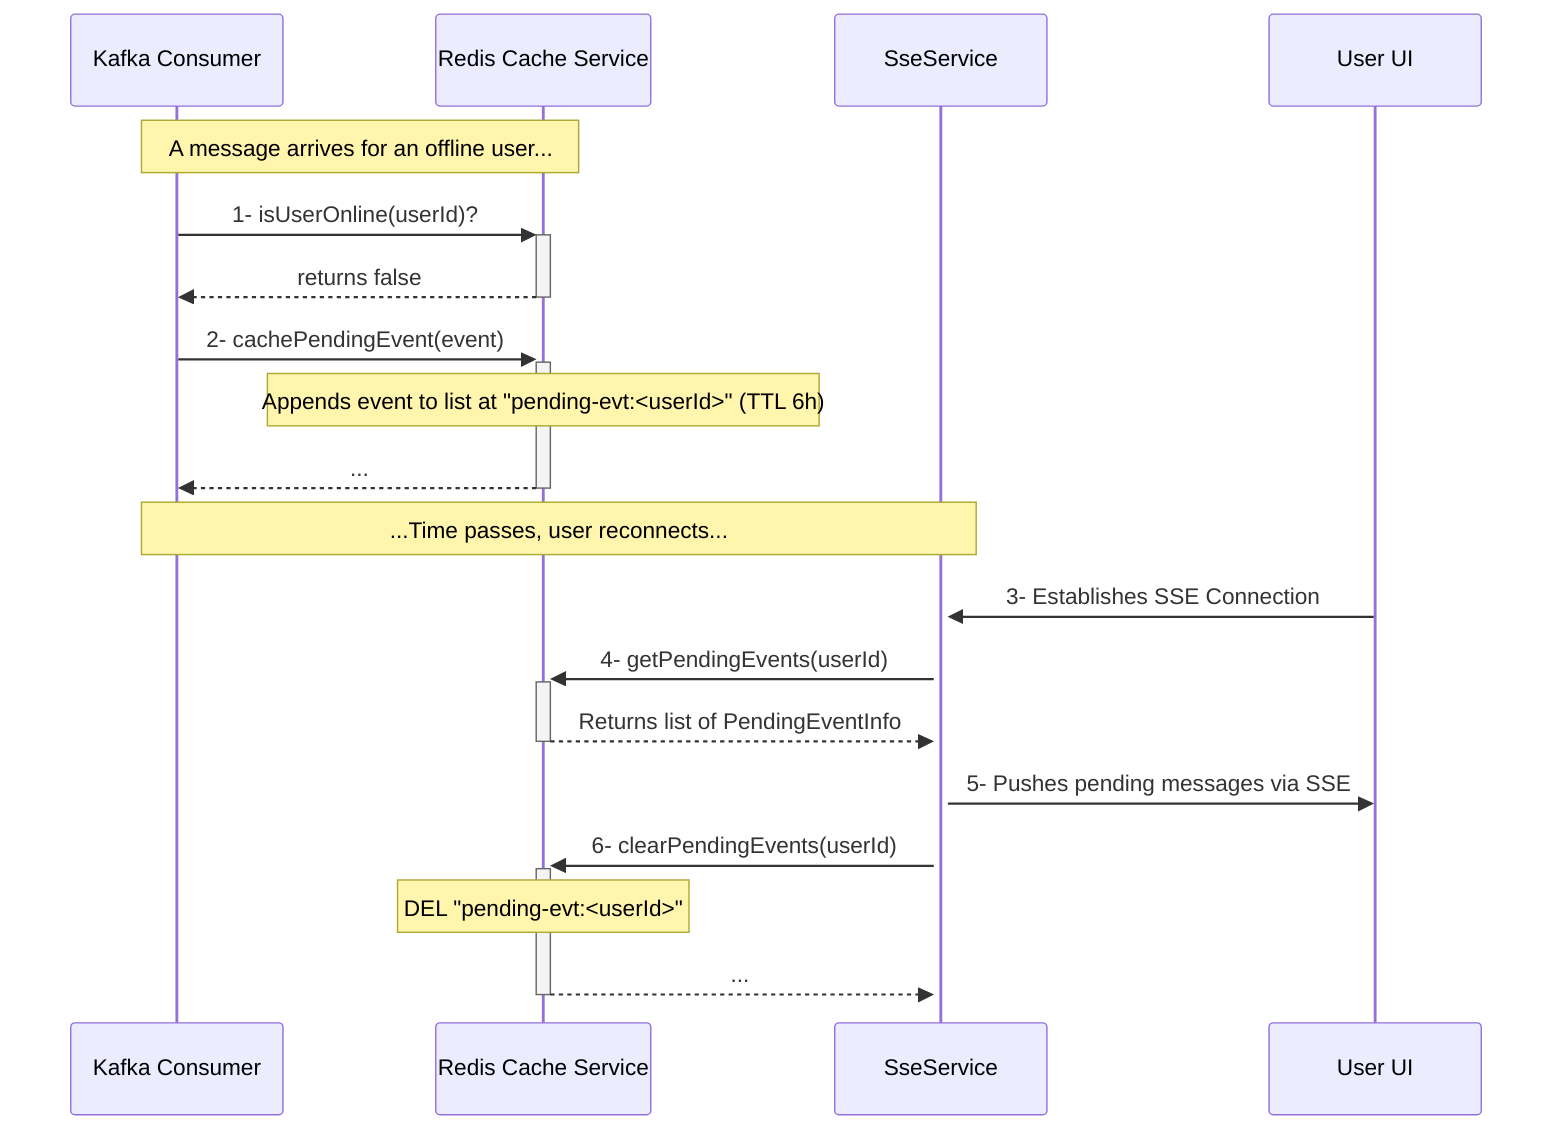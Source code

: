 sequenceDiagram
    participant KafkaConsumer as Kafka Consumer
    participant RedisCache as Redis Cache Service
    participant SseSvc as SseService
    participant UserUI as User UI

    Note over KafkaConsumer, RedisCache: A message arrives for an offline user...
    KafkaConsumer->>+RedisCache: 1- isUserOnline(userId)?
    RedisCache-->>-KafkaConsumer: returns false
    
    KafkaConsumer->>+RedisCache: 2- cachePendingEvent(event)
    Note over RedisCache: Appends event to list at "pending-evt:<userId>" (TTL 6h)
    RedisCache-->>-KafkaConsumer: ...

    Note over KafkaConsumer, SseSvc: ...Time passes, user reconnects...

    UserUI->>+SseSvc: 3- Establishes SSE Connection
    SseSvc->>+RedisCache: 4- getPendingEvents(userId)
    RedisCache-->>-SseSvc: Returns list of PendingEventInfo
    
    SseSvc->>UserUI: 5- Pushes pending messages via SSE
    
    SseSvc->>+RedisCache: 6- clearPendingEvents(userId)
    Note over RedisCache: DEL "pending-evt:<userId>"
    RedisCache-->>-SseSvc: ...